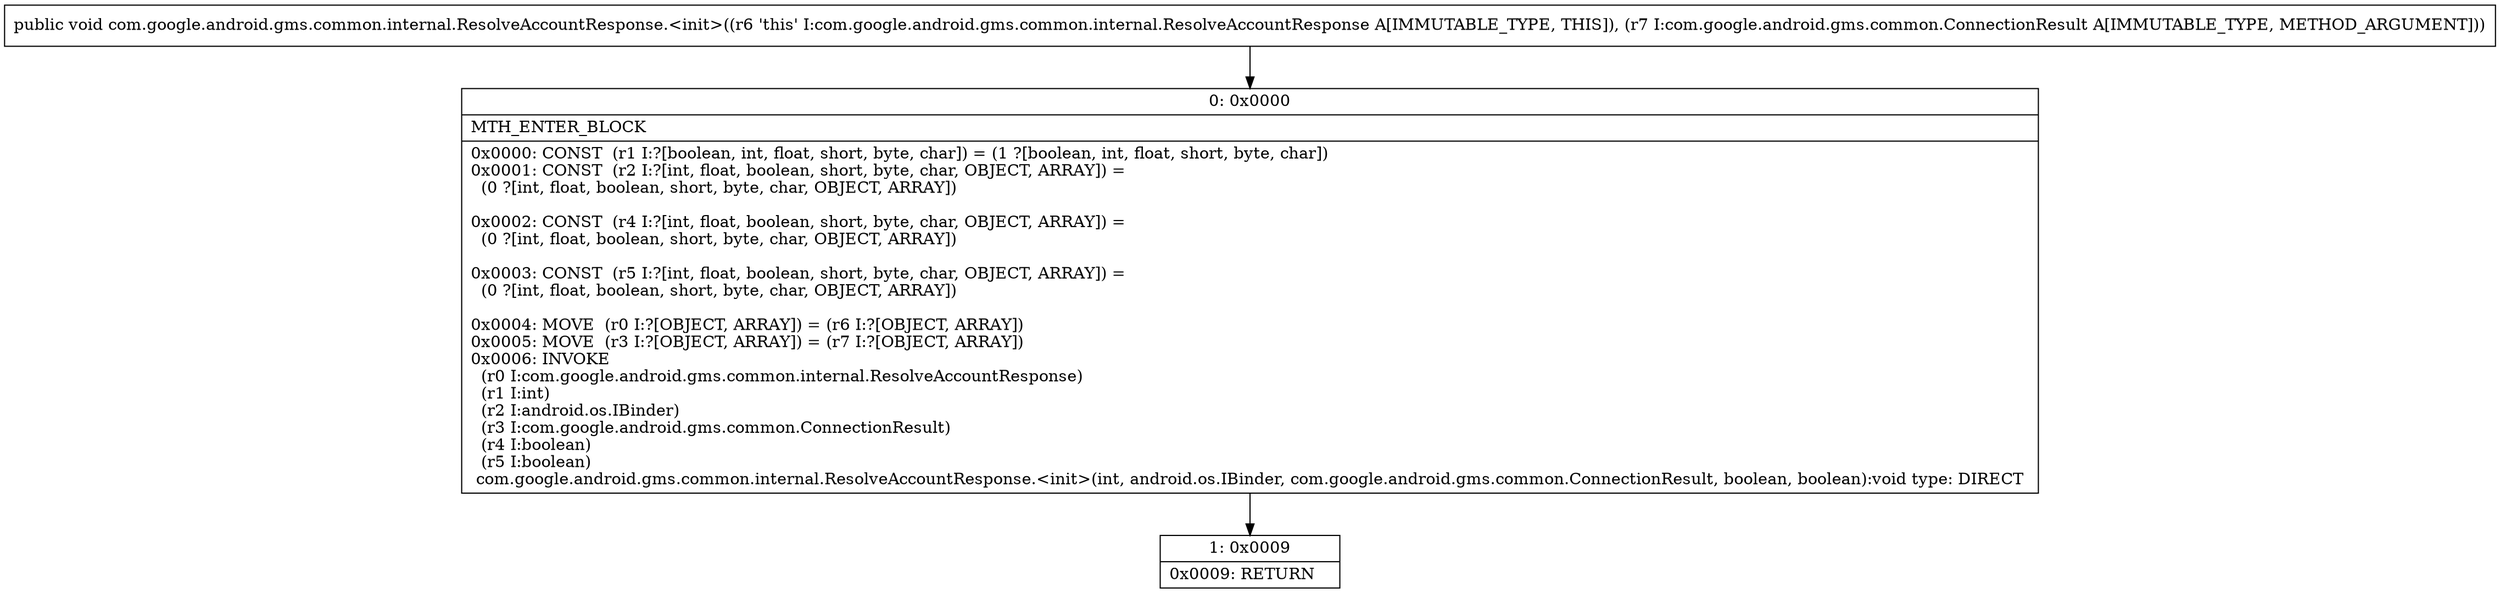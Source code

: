digraph "CFG forcom.google.android.gms.common.internal.ResolveAccountResponse.\<init\>(Lcom\/google\/android\/gms\/common\/ConnectionResult;)V" {
Node_0 [shape=record,label="{0\:\ 0x0000|MTH_ENTER_BLOCK\l|0x0000: CONST  (r1 I:?[boolean, int, float, short, byte, char]) = (1 ?[boolean, int, float, short, byte, char]) \l0x0001: CONST  (r2 I:?[int, float, boolean, short, byte, char, OBJECT, ARRAY]) = \l  (0 ?[int, float, boolean, short, byte, char, OBJECT, ARRAY])\l \l0x0002: CONST  (r4 I:?[int, float, boolean, short, byte, char, OBJECT, ARRAY]) = \l  (0 ?[int, float, boolean, short, byte, char, OBJECT, ARRAY])\l \l0x0003: CONST  (r5 I:?[int, float, boolean, short, byte, char, OBJECT, ARRAY]) = \l  (0 ?[int, float, boolean, short, byte, char, OBJECT, ARRAY])\l \l0x0004: MOVE  (r0 I:?[OBJECT, ARRAY]) = (r6 I:?[OBJECT, ARRAY]) \l0x0005: MOVE  (r3 I:?[OBJECT, ARRAY]) = (r7 I:?[OBJECT, ARRAY]) \l0x0006: INVOKE  \l  (r0 I:com.google.android.gms.common.internal.ResolveAccountResponse)\l  (r1 I:int)\l  (r2 I:android.os.IBinder)\l  (r3 I:com.google.android.gms.common.ConnectionResult)\l  (r4 I:boolean)\l  (r5 I:boolean)\l com.google.android.gms.common.internal.ResolveAccountResponse.\<init\>(int, android.os.IBinder, com.google.android.gms.common.ConnectionResult, boolean, boolean):void type: DIRECT \l}"];
Node_1 [shape=record,label="{1\:\ 0x0009|0x0009: RETURN   \l}"];
MethodNode[shape=record,label="{public void com.google.android.gms.common.internal.ResolveAccountResponse.\<init\>((r6 'this' I:com.google.android.gms.common.internal.ResolveAccountResponse A[IMMUTABLE_TYPE, THIS]), (r7 I:com.google.android.gms.common.ConnectionResult A[IMMUTABLE_TYPE, METHOD_ARGUMENT])) }"];
MethodNode -> Node_0;
Node_0 -> Node_1;
}

